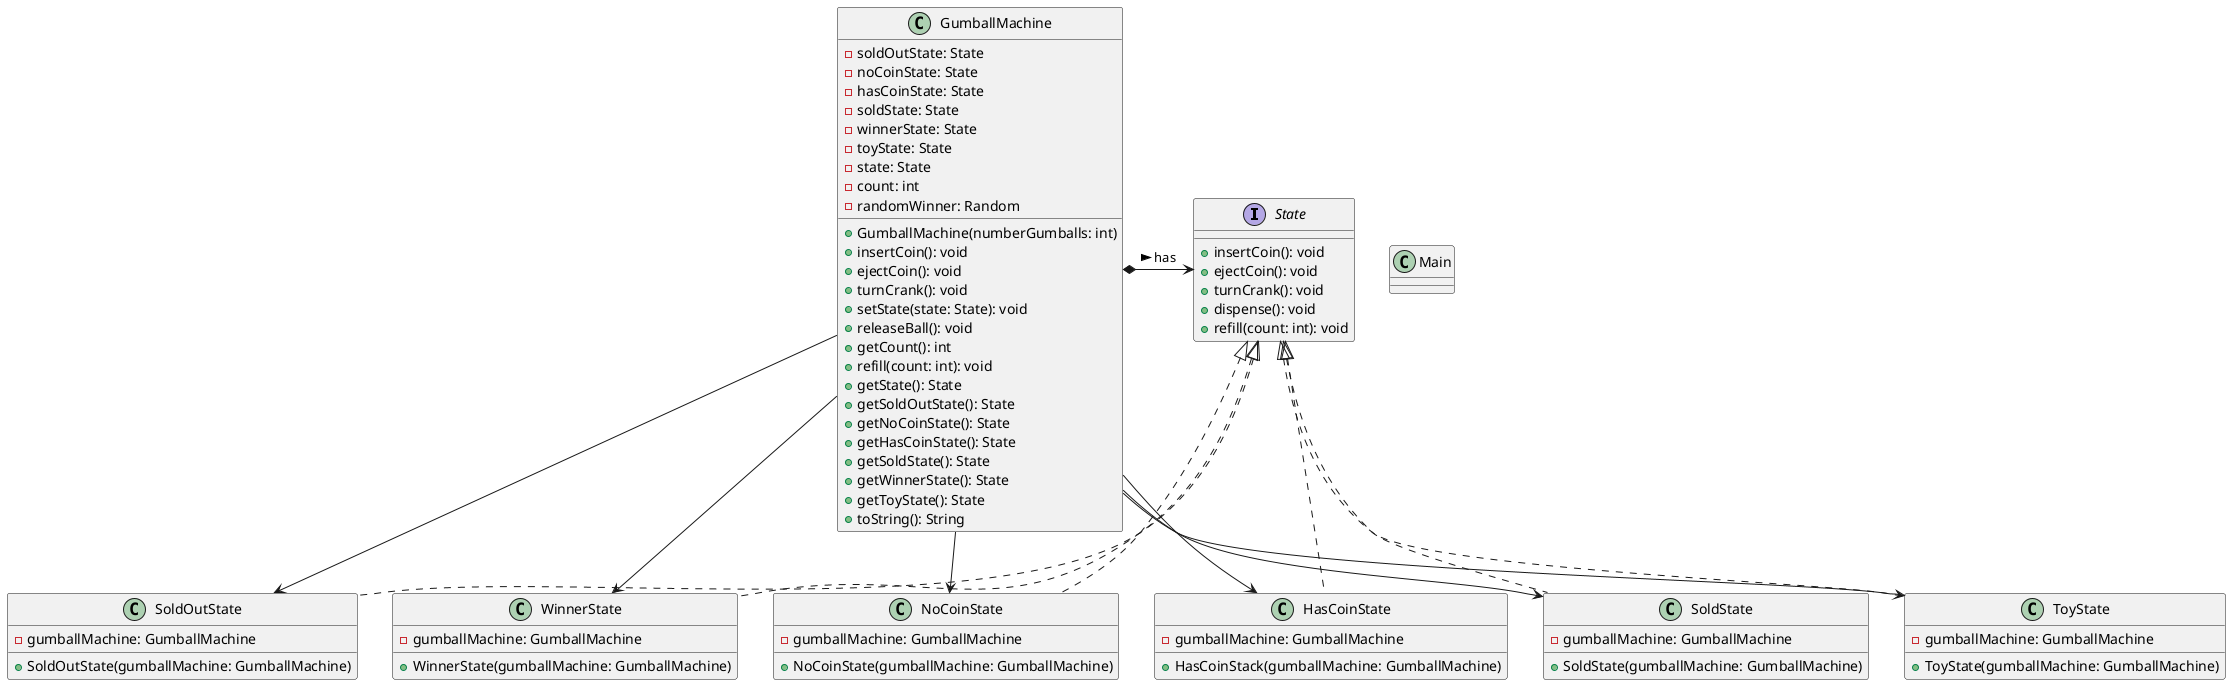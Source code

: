 @startuml

interface State {
    +insertCoin(): void
    +ejectCoin(): void
    +turnCrank(): void
    +dispense(): void
    +refill(count: int): void
}

class GumballMachine {
    -soldOutState: State
    -noCoinState: State
    -hasCoinState: State
    -soldState: State
    -winnerState: State
    -toyState: State
    -state: State
    -count: int
    -randomWinner: Random
    +GumballMachine(numberGumballs: int)
    +insertCoin(): void
    +ejectCoin(): void
    +turnCrank(): void
    +setState(state: State): void
    +releaseBall(): void
    +getCount(): int
    +refill(count: int): void
    +getState(): State
    +getSoldOutState(): State
    +getNoCoinState(): State
    +getHasCoinState(): State
    +getSoldState(): State
    +getWinnerState(): State
    +getToyState(): State
    +toString(): String
}

class SoldOutState {
    -gumballMachine: GumballMachine
    +SoldOutState(gumballMachine: GumballMachine)
}

class NoCoinState {
    -gumballMachine: GumballMachine
    +NoCoinState(gumballMachine: GumballMachine)
}

class HasCoinState {
    -gumballMachine: GumballMachine
    +HasCoinStack(gumballMachine: GumballMachine)
}

class SoldState {
    -gumballMachine: GumballMachine
    +SoldState(gumballMachine: GumballMachine)
}

class WinnerState {
    -gumballMachine: GumballMachine
    +WinnerState(gumballMachine: GumballMachine)
}

class ToyState {
    -gumballMachine: GumballMachine
    +ToyState(gumballMachine: GumballMachine)
}

class Main {
}

State <|.. SoldOutState
State <|.. NoCoinState
State <|.. HasCoinState
State <|.. SoldState
State <|.. WinnerState
State <|.. ToyState

GumballMachine *-right-> State : has >
GumballMachine -right-> SoldOutState
GumballMachine -right-> NoCoinState
GumballMachine -right-> HasCoinState
GumballMachine -right-> SoldState
GumballMachine -right-> WinnerState
GumballMachine -right-> ToyState

@enduml
